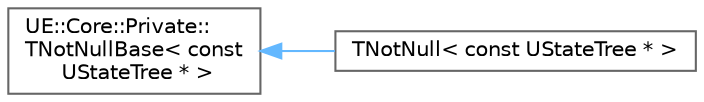 digraph "Graphical Class Hierarchy"
{
 // INTERACTIVE_SVG=YES
 // LATEX_PDF_SIZE
  bgcolor="transparent";
  edge [fontname=Helvetica,fontsize=10,labelfontname=Helvetica,labelfontsize=10];
  node [fontname=Helvetica,fontsize=10,shape=box,height=0.2,width=0.4];
  rankdir="LR";
  Node0 [id="Node000000",label="UE::Core::Private::\lTNotNullBase\< const\l UStateTree * \>",height=0.2,width=0.4,color="grey40", fillcolor="white", style="filled",URL="$dd/d75/structUE_1_1Core_1_1Private_1_1TNotNullBase.html",tooltip=" "];
  Node0 -> Node1 [id="edge9057_Node000000_Node000001",dir="back",color="steelblue1",style="solid",tooltip=" "];
  Node1 [id="Node000001",label="TNotNull\< const UStateTree * \>",height=0.2,width=0.4,color="grey40", fillcolor="white", style="filled",URL="$d2/d4b/structTNotNull.html",tooltip=" "];
}
